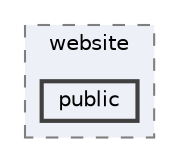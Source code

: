 digraph "dev.sharpishly.com/website/public"
{
 // LATEX_PDF_SIZE
  bgcolor="transparent";
  edge [fontname=Helvetica,fontsize=10,labelfontname=Helvetica,labelfontsize=10];
  node [fontname=Helvetica,fontsize=10,shape=box,height=0.2,width=0.4];
  compound=true
  subgraph clusterdir_ff6f6bce3f2bcf9a6c79877f9e9672f6 {
    graph [ bgcolor="#edf0f7", pencolor="grey50", label="website", fontname=Helvetica,fontsize=10 style="filled,dashed", URL="dir_ff6f6bce3f2bcf9a6c79877f9e9672f6.html",tooltip=""]
  dir_ca460c96f17e4e66a53dc76f0a0a59e2 [label="public", fillcolor="#edf0f7", color="grey25", style="filled,bold", URL="dir_ca460c96f17e4e66a53dc76f0a0a59e2.html",tooltip=""];
  }
}
